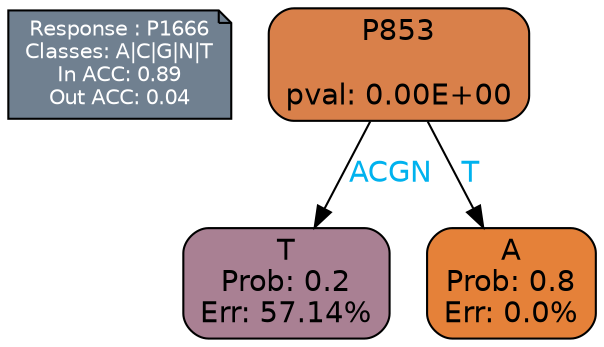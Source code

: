 digraph Tree {
node [shape=box, style="filled, rounded", color="black", fontname=helvetica] ;
graph [ranksep=equally, splines=polylines, bgcolor=transparent, dpi=600] ;
edge [fontname=helvetica] ;
LEGEND [label="Response : P1666
Classes: A|C|G|N|T
In ACC: 0.89
Out ACC: 0.04
",shape=note,align=left,style=filled,fillcolor="slategray",fontcolor="white",fontsize=10];1 [label="P853

pval: 0.00E+00", fillcolor="#d9804a"] ;
2 [label="T
Prob: 0.2
Err: 57.14%", fillcolor="#a98093"] ;
3 [label="A
Prob: 0.8
Err: 0.0%", fillcolor="#e58139"] ;
1 -> 2 [label="ACGN",fontcolor=deepskyblue2] ;
1 -> 3 [label="T",fontcolor=deepskyblue2] ;
{rank = same; 2;3;}{rank = same; LEGEND;1;}}